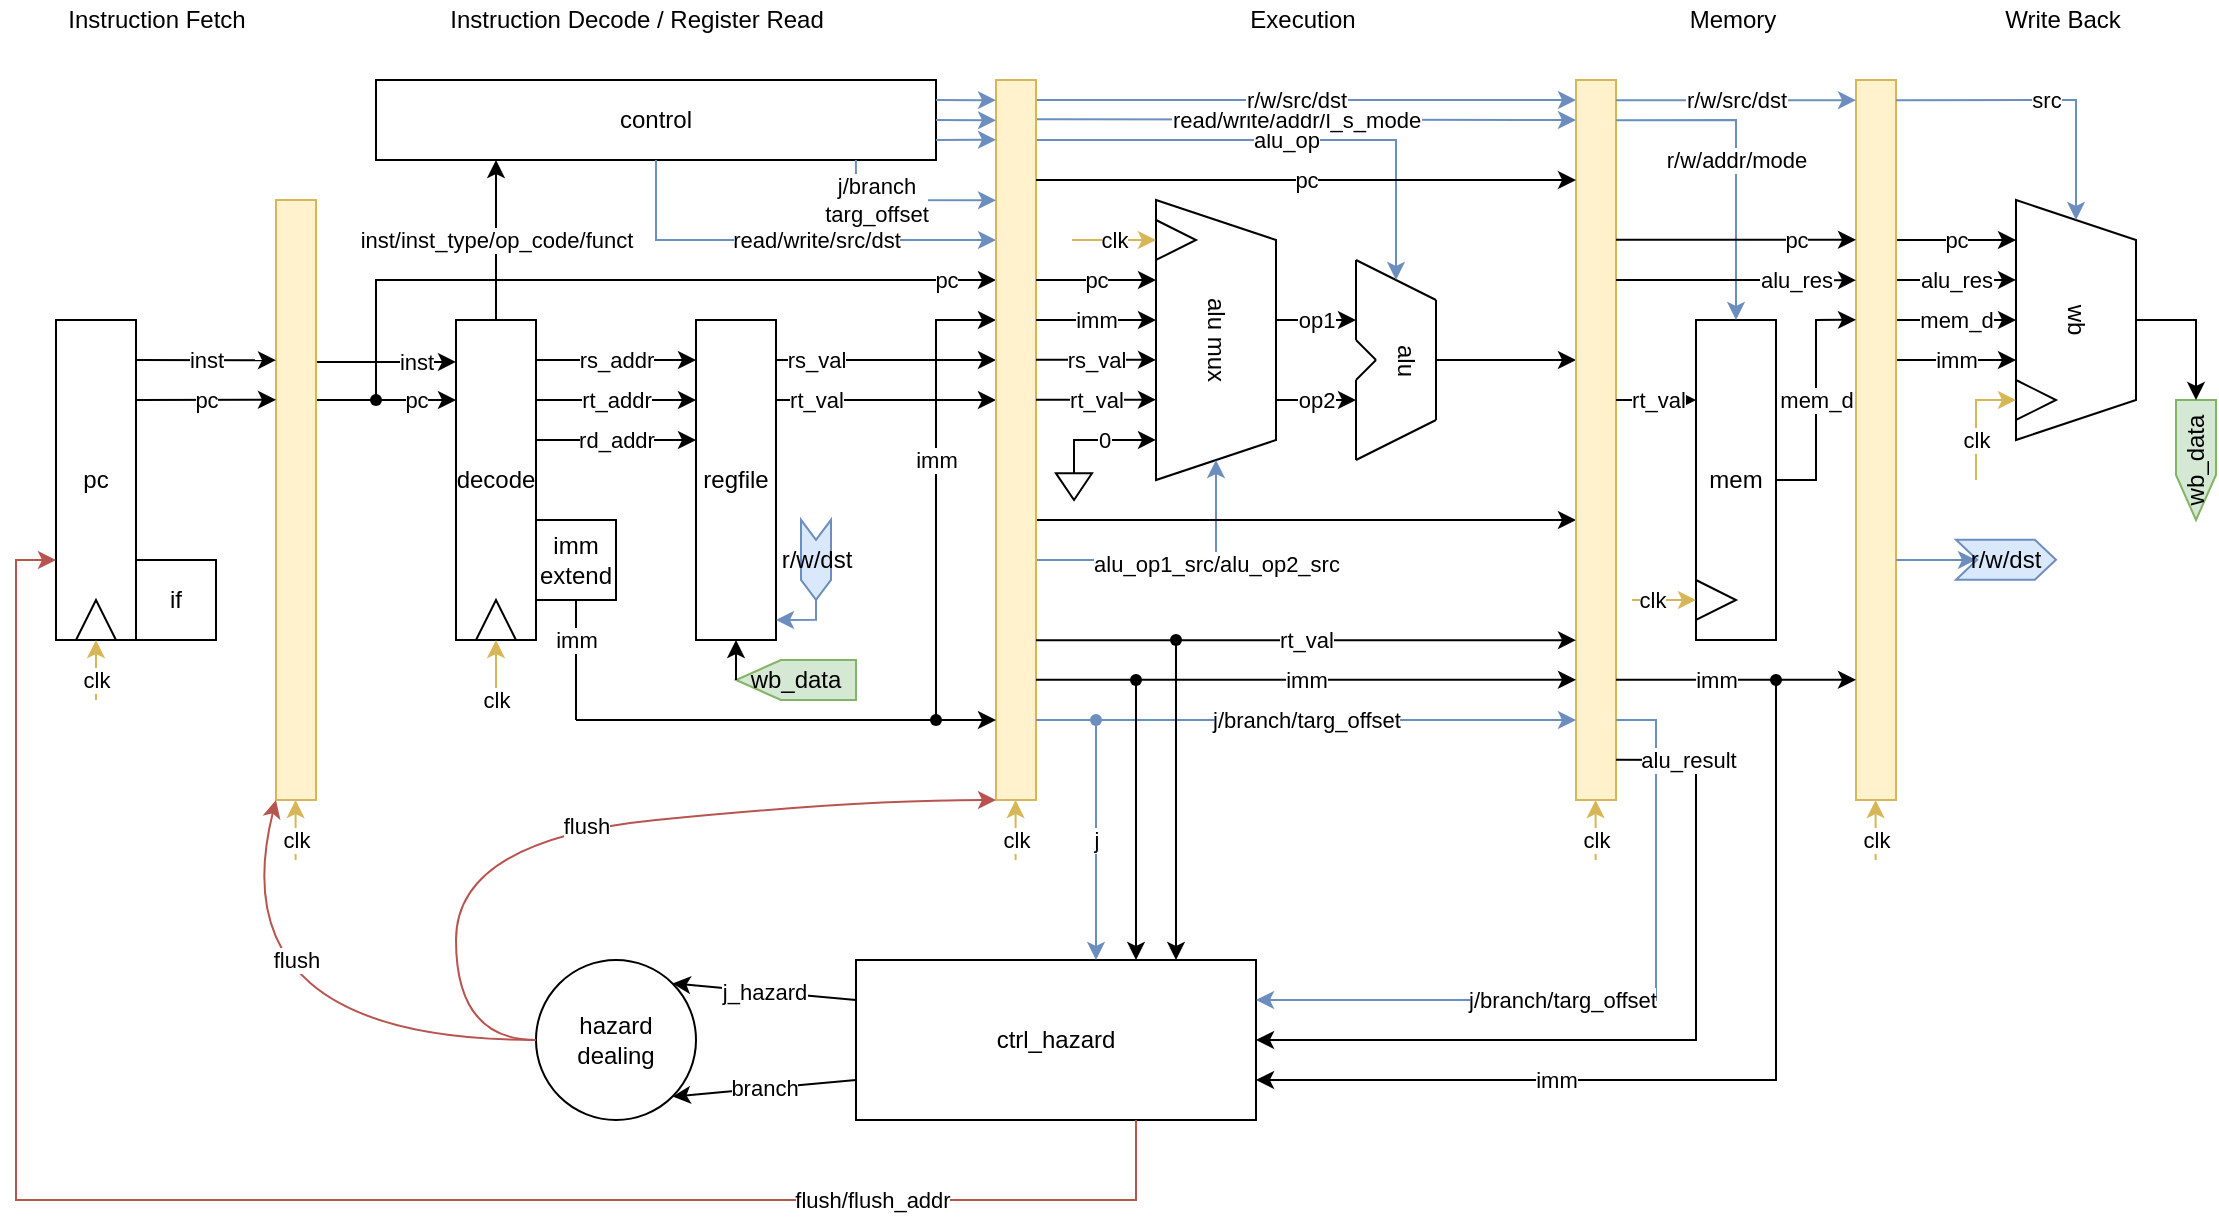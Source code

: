 <mxfile version="16.0.0" type="device"><diagram id="kXGXtVitnuVFbZN-tH9j" name="Page-1"><mxGraphModel dx="946" dy="587" grid="1" gridSize="10" guides="1" tooltips="1" connect="1" arrows="1" fold="1" page="1" pageScale="1" pageWidth="1169" pageHeight="827" math="0" shadow="0"><root><mxCell id="0"/><mxCell id="1" parent="0"/><mxCell id="jANy_Va856jDarxAY1Pt-2" value="pc" style="rounded=0;whiteSpace=wrap;html=1;" parent="1" vertex="1"><mxGeometry x="80" y="200" width="40" height="160" as="geometry"/></mxCell><mxCell id="jANy_Va856jDarxAY1Pt-5" value="Instruction Fetch" style="text;html=1;align=center;verticalAlign=middle;resizable=0;points=[];autosize=1;strokeColor=none;fillColor=none;" parent="1" vertex="1"><mxGeometry x="80" y="40" width="100" height="20" as="geometry"/></mxCell><mxCell id="jANy_Va856jDarxAY1Pt-7" value="if" style="whiteSpace=wrap;html=1;" parent="1" vertex="1"><mxGeometry x="120" y="320" width="40" height="40" as="geometry"/></mxCell><mxCell id="jANy_Va856jDarxAY1Pt-12" value="pc" style="endArrow=classic;html=1;rounded=0;entryX=0;entryY=0.25;entryDx=0;entryDy=0;" parent="1" target="jANy_Va856jDarxAY1Pt-22" edge="1"><mxGeometry x="0.429" width="50" height="50" relative="1" as="geometry"><mxPoint x="210" y="240" as="sourcePoint"/><mxPoint x="320" y="240" as="targetPoint"/><mxPoint as="offset"/></mxGeometry></mxCell><mxCell id="jANy_Va856jDarxAY1Pt-14" value="inst" style="endArrow=classic;html=1;rounded=0;entryX=0;entryY=0.131;entryDx=0;entryDy=0;entryPerimeter=0;" parent="1" target="jANy_Va856jDarxAY1Pt-22" edge="1"><mxGeometry x="0.429" width="50" height="50" relative="1" as="geometry"><mxPoint x="210" y="221" as="sourcePoint"/><mxPoint x="280" y="221" as="targetPoint"/><mxPoint as="offset"/></mxGeometry></mxCell><mxCell id="jANy_Va856jDarxAY1Pt-22" value="decode" style="rounded=0;whiteSpace=wrap;html=1;" parent="1" vertex="1"><mxGeometry x="280" y="200" width="40" height="160" as="geometry"/></mxCell><mxCell id="jANy_Va856jDarxAY1Pt-23" value="control" style="rounded=0;whiteSpace=wrap;html=1;" parent="1" vertex="1"><mxGeometry x="240" y="80" width="280" height="40" as="geometry"/></mxCell><mxCell id="jANy_Va856jDarxAY1Pt-26" value="inst/inst_type/op_code/funct" style="endArrow=classic;html=1;rounded=0;exitX=0.5;exitY=0;exitDx=0;exitDy=0;" parent="1" source="jANy_Va856jDarxAY1Pt-22" edge="1"><mxGeometry width="50" height="50" relative="1" as="geometry"><mxPoint x="340" y="200" as="sourcePoint"/><mxPoint x="300" y="120" as="targetPoint"/><mxPoint as="offset"/></mxGeometry></mxCell><mxCell id="jANy_Va856jDarxAY1Pt-28" value="Instruction Decode / Register Read" style="text;html=1;align=center;verticalAlign=middle;resizable=0;points=[];autosize=1;strokeColor=none;fillColor=none;" parent="1" vertex="1"><mxGeometry x="270" y="40" width="200" height="20" as="geometry"/></mxCell><mxCell id="jANy_Va856jDarxAY1Pt-29" value="regfile" style="whiteSpace=wrap;html=1;" parent="1" vertex="1"><mxGeometry x="400" y="200" width="40" height="160" as="geometry"/></mxCell><mxCell id="jANy_Va856jDarxAY1Pt-30" value="rt_addr" style="endArrow=classic;html=1;rounded=0;exitX=1;exitY=0.25;exitDx=0;exitDy=0;entryX=0;entryY=0.25;entryDx=0;entryDy=0;" parent="1" source="jANy_Va856jDarxAY1Pt-22" target="jANy_Va856jDarxAY1Pt-29" edge="1"><mxGeometry width="50" height="50" relative="1" as="geometry"><mxPoint x="280" y="340" as="sourcePoint"/><mxPoint x="330" y="290" as="targetPoint"/></mxGeometry></mxCell><mxCell id="jANy_Va856jDarxAY1Pt-31" value="rs_addr" style="endArrow=classic;html=1;rounded=0;" parent="1" edge="1"><mxGeometry width="50" height="50" relative="1" as="geometry"><mxPoint x="320" y="220" as="sourcePoint"/><mxPoint x="400" y="220" as="targetPoint"/></mxGeometry></mxCell><mxCell id="jANy_Va856jDarxAY1Pt-32" value="imm extend" style="whiteSpace=wrap;html=1;aspect=fixed;" parent="1" vertex="1"><mxGeometry x="320" y="300" width="40" height="40" as="geometry"/></mxCell><mxCell id="jANy_Va856jDarxAY1Pt-37" value="imm" style="endArrow=none;html=1;rounded=0;entryX=0.5;entryY=1;entryDx=0;entryDy=0;" parent="1" target="jANy_Va856jDarxAY1Pt-32" edge="1"><mxGeometry x="0.333" width="50" height="50" relative="1" as="geometry"><mxPoint x="340" y="400" as="sourcePoint"/><mxPoint x="280" y="340" as="targetPoint"/><mxPoint as="offset"/></mxGeometry></mxCell><mxCell id="jANy_Va856jDarxAY1Pt-41" value="rs_val" style="edgeStyle=elbowEdgeStyle;elbow=horizontal;endArrow=classic;html=1;rounded=0;" parent="1" edge="1"><mxGeometry x="-0.636" width="50" height="50" relative="1" as="geometry"><mxPoint x="440" y="220" as="sourcePoint"/><mxPoint x="550" y="220" as="targetPoint"/><mxPoint as="offset"/><Array as="points"/></mxGeometry></mxCell><mxCell id="jANy_Va856jDarxAY1Pt-42" value="rt_val" style="edgeStyle=elbowEdgeStyle;elbow=horizontal;endArrow=classic;html=1;rounded=0;" parent="1" edge="1"><mxGeometry x="-0.636" width="50" height="50" relative="1" as="geometry"><mxPoint x="440" y="240" as="sourcePoint"/><mxPoint x="550" y="240" as="targetPoint"/><mxPoint as="offset"/><Array as="points"/></mxGeometry></mxCell><mxCell id="Ykakdfic_UmWaNhS7Apf-2" value="Execution" style="text;html=1;align=center;verticalAlign=middle;resizable=0;points=[];autosize=1;strokeColor=none;fillColor=none;" parent="1" vertex="1"><mxGeometry x="668" y="40" width="70" height="20" as="geometry"/></mxCell><mxCell id="Ykakdfic_UmWaNhS7Apf-3" value="pc" style="edgeStyle=elbowEdgeStyle;elbow=vertical;endArrow=classic;html=1;rounded=0;" parent="1" edge="1"><mxGeometry x="0.864" width="50" height="50" relative="1" as="geometry"><mxPoint x="240" y="240" as="sourcePoint"/><mxPoint x="550" y="180" as="targetPoint"/><Array as="points"><mxPoint x="270" y="180"/></Array><mxPoint as="offset"/></mxGeometry></mxCell><mxCell id="Ykakdfic_UmWaNhS7Apf-10" value="alu mux" style="shape=trapezoid;perimeter=trapezoidPerimeter;whiteSpace=wrap;html=1;fixedSize=1;rotation=90;" parent="1" vertex="1"><mxGeometry x="590" y="180" width="140" height="60" as="geometry"/></mxCell><mxCell id="Ykakdfic_UmWaNhS7Apf-12" value="imm" style="edgeStyle=elbowEdgeStyle;elbow=horizontal;endArrow=classic;html=1;rounded=0;" parent="1" edge="1"><mxGeometry x="0.512" width="50" height="50" relative="1" as="geometry"><mxPoint x="340" y="400" as="sourcePoint"/><mxPoint x="550" y="200" as="targetPoint"/><Array as="points"><mxPoint x="520" y="210"/><mxPoint x="520" y="300"/><mxPoint x="550" y="200"/><mxPoint x="540" y="340"/></Array><mxPoint as="offset"/></mxGeometry></mxCell><mxCell id="Ykakdfic_UmWaNhS7Apf-13" value="alu_op1_src/alu_op2_src" style="edgeStyle=segmentEdgeStyle;endArrow=classic;html=1;rounded=0;fillColor=#dae8fc;strokeColor=#6c8ebf;entryX=1;entryY=0.5;entryDx=0;entryDy=0;" parent="1" target="Ykakdfic_UmWaNhS7Apf-10" edge="1"><mxGeometry x="0.275" y="-2" width="50" height="50" relative="1" as="geometry"><mxPoint x="570" y="320" as="sourcePoint"/><mxPoint x="658" y="290" as="targetPoint"/><Array as="points"><mxPoint x="660" y="320"/></Array><mxPoint as="offset"/></mxGeometry></mxCell><mxCell id="Ykakdfic_UmWaNhS7Apf-15" value="" style="pointerEvents=1;verticalLabelPosition=bottom;shadow=0;dashed=0;align=center;html=1;verticalAlign=top;shape=mxgraph.electrical.signal_sources.signal_ground;" parent="1" vertex="1"><mxGeometry x="580" y="270" width="18" height="20" as="geometry"/></mxCell><mxCell id="Ykakdfic_UmWaNhS7Apf-17" value="0" style="edgeStyle=segmentEdgeStyle;endArrow=classic;html=1;rounded=0;exitX=0.5;exitY=0;exitDx=0;exitDy=0;exitPerimeter=0;entryX=0.857;entryY=1;entryDx=0;entryDy=0;entryPerimeter=0;" parent="1" source="Ykakdfic_UmWaNhS7Apf-15" target="Ykakdfic_UmWaNhS7Apf-10" edge="1"><mxGeometry width="50" height="50" relative="1" as="geometry"><mxPoint x="568" y="320" as="sourcePoint"/><mxPoint x="620" y="260" as="targetPoint"/><Array as="points"><mxPoint x="589" y="260"/></Array></mxGeometry></mxCell><mxCell id="Ykakdfic_UmWaNhS7Apf-23" value="" style="endArrow=none;html=1;rounded=0;" parent="1" edge="1"><mxGeometry width="50" height="50" relative="1" as="geometry"><mxPoint x="730" y="210" as="sourcePoint"/><mxPoint x="740" y="220" as="targetPoint"/></mxGeometry></mxCell><mxCell id="Ykakdfic_UmWaNhS7Apf-24" value="" style="endArrow=none;html=1;rounded=0;" parent="1" edge="1"><mxGeometry width="50" height="50" relative="1" as="geometry"><mxPoint x="730" y="230" as="sourcePoint"/><mxPoint x="740" y="220" as="targetPoint"/></mxGeometry></mxCell><mxCell id="Ykakdfic_UmWaNhS7Apf-25" value="" style="endArrow=none;html=1;rounded=0;" parent="1" edge="1"><mxGeometry width="50" height="50" relative="1" as="geometry"><mxPoint x="730" y="210" as="sourcePoint"/><mxPoint x="730" y="170" as="targetPoint"/></mxGeometry></mxCell><mxCell id="Ykakdfic_UmWaNhS7Apf-26" value="" style="endArrow=none;html=1;rounded=0;" parent="1" edge="1"><mxGeometry width="50" height="50" relative="1" as="geometry"><mxPoint x="730" y="230" as="sourcePoint"/><mxPoint x="730" y="270" as="targetPoint"/></mxGeometry></mxCell><mxCell id="Ykakdfic_UmWaNhS7Apf-27" value="" style="endArrow=none;html=1;rounded=0;" parent="1" edge="1"><mxGeometry width="50" height="50" relative="1" as="geometry"><mxPoint x="730" y="270" as="sourcePoint"/><mxPoint x="770" y="250" as="targetPoint"/></mxGeometry></mxCell><mxCell id="Ykakdfic_UmWaNhS7Apf-28" value="" style="endArrow=none;html=1;rounded=0;" parent="1" edge="1"><mxGeometry width="50" height="50" relative="1" as="geometry"><mxPoint x="730" y="170" as="sourcePoint"/><mxPoint x="770" y="190" as="targetPoint"/></mxGeometry></mxCell><mxCell id="Ykakdfic_UmWaNhS7Apf-29" value="" style="endArrow=none;html=1;rounded=0;" parent="1" edge="1"><mxGeometry width="50" height="50" relative="1" as="geometry"><mxPoint x="770" y="250" as="sourcePoint"/><mxPoint x="770" y="190" as="targetPoint"/></mxGeometry></mxCell><mxCell id="Ykakdfic_UmWaNhS7Apf-30" value="alu" style="text;html=1;align=center;verticalAlign=middle;resizable=0;points=[];autosize=1;strokeColor=none;fillColor=none;rotation=90;" parent="1" vertex="1"><mxGeometry x="740" y="210" width="30" height="20" as="geometry"/></mxCell><mxCell id="Ykakdfic_UmWaNhS7Apf-31" value="op1" style="endArrow=classic;html=1;rounded=0;exitX=0.429;exitY=0;exitDx=0;exitDy=0;exitPerimeter=0;" parent="1" source="Ykakdfic_UmWaNhS7Apf-10" edge="1"><mxGeometry width="50" height="50" relative="1" as="geometry"><mxPoint x="700" y="200" as="sourcePoint"/><mxPoint x="730" y="200" as="targetPoint"/><mxPoint as="offset"/></mxGeometry></mxCell><mxCell id="Ykakdfic_UmWaNhS7Apf-32" value="op2" style="endArrow=classic;html=1;rounded=0;exitX=0.714;exitY=0;exitDx=0;exitDy=0;exitPerimeter=0;" parent="1" source="Ykakdfic_UmWaNhS7Apf-10" edge="1"><mxGeometry width="50" height="50" relative="1" as="geometry"><mxPoint x="700" y="240" as="sourcePoint"/><mxPoint x="730" y="240" as="targetPoint"/></mxGeometry></mxCell><mxCell id="Ykakdfic_UmWaNhS7Apf-34" value="alu_op" style="edgeStyle=segmentEdgeStyle;endArrow=classic;html=1;rounded=0;fillColor=#dae8fc;strokeColor=#6c8ebf;" parent="1" edge="1"><mxGeometry width="50" height="50" relative="1" as="geometry"><mxPoint x="570" y="110" as="sourcePoint"/><mxPoint x="750" y="180" as="targetPoint"/><Array as="points"><mxPoint x="750" y="110"/><mxPoint x="750" y="180"/></Array></mxGeometry></mxCell><mxCell id="Ykakdfic_UmWaNhS7Apf-40" value="read/write/src/dst" style="edgeStyle=elbowEdgeStyle;elbow=vertical;endArrow=classic;html=1;rounded=0;exitX=0.5;exitY=1;exitDx=0;exitDy=0;fillColor=#dae8fc;strokeColor=#6c8ebf;entryX=0;entryY=0.222;entryDx=0;entryDy=0;entryPerimeter=0;" parent="1" source="jANy_Va856jDarxAY1Pt-23" target="d6uWLYrjVG5FYan9raDE-4" edge="1"><mxGeometry x="0.142" width="50" height="50" relative="1" as="geometry"><mxPoint x="370" y="190" as="sourcePoint"/><mxPoint x="450" y="140" as="targetPoint"/><Array as="points"><mxPoint x="400" y="160"/><mxPoint x="380" y="140"/><mxPoint x="380" y="140"/><mxPoint x="390" y="140"/></Array><mxPoint as="offset"/></mxGeometry></mxCell><mxCell id="Ykakdfic_UmWaNhS7Apf-43" value="mem" style="whiteSpace=wrap;html=1;" parent="1" vertex="1"><mxGeometry x="900" y="200" width="40" height="160" as="geometry"/></mxCell><mxCell id="Ykakdfic_UmWaNhS7Apf-44" value="read/write/addr/l_s_mode" style="edgeStyle=segmentEdgeStyle;endArrow=classic;html=1;rounded=0;fillColor=#dae8fc;strokeColor=#6c8ebf;" parent="1" edge="1"><mxGeometry x="-0.037" width="50" height="50" relative="1" as="geometry"><mxPoint x="570" y="99.67" as="sourcePoint"/><mxPoint x="840" y="100" as="targetPoint"/><Array as="points"><mxPoint x="690" y="100"/><mxPoint x="690" y="100"/></Array><mxPoint as="offset"/></mxGeometry></mxCell><mxCell id="Ykakdfic_UmWaNhS7Apf-45" value="" style="edgeStyle=segmentEdgeStyle;endArrow=classic;html=1;rounded=0;" parent="1" edge="1"><mxGeometry width="50" height="50" relative="1" as="geometry"><mxPoint x="570" y="300" as="sourcePoint"/><mxPoint x="840" y="300" as="targetPoint"/><Array as="points"><mxPoint x="570" y="300"/><mxPoint x="570" y="300"/></Array></mxGeometry></mxCell><mxCell id="Ykakdfic_UmWaNhS7Apf-46" value="" style="endArrow=classic;html=1;rounded=0;" parent="1" edge="1"><mxGeometry width="50" height="50" relative="1" as="geometry"><mxPoint x="770" y="220" as="sourcePoint"/><mxPoint x="840" y="220" as="targetPoint"/></mxGeometry></mxCell><mxCell id="Ykakdfic_UmWaNhS7Apf-53" value="Memory" style="text;html=1;align=center;verticalAlign=middle;resizable=0;points=[];autosize=1;strokeColor=none;fillColor=none;" parent="1" vertex="1"><mxGeometry x="887.95" y="40" width="60" height="20" as="geometry"/></mxCell><mxCell id="Ykakdfic_UmWaNhS7Apf-55" value="rd_addr" style="endArrow=classic;html=1;rounded=0;exitX=1;exitY=0.25;exitDx=0;exitDy=0;entryX=0;entryY=0.25;entryDx=0;entryDy=0;" parent="1" edge="1"><mxGeometry width="50" height="50" relative="1" as="geometry"><mxPoint x="320" y="260" as="sourcePoint"/><mxPoint x="400" y="260" as="targetPoint"/></mxGeometry></mxCell><mxCell id="Ykakdfic_UmWaNhS7Apf-56" value="Write Back" style="text;html=1;align=center;verticalAlign=middle;resizable=0;points=[];autosize=1;strokeColor=none;fillColor=none;" parent="1" vertex="1"><mxGeometry x="1047.95" y="40" width="70" height="20" as="geometry"/></mxCell><mxCell id="Ykakdfic_UmWaNhS7Apf-58" value="wb" style="shape=trapezoid;perimeter=trapezoidPerimeter;whiteSpace=wrap;html=1;fixedSize=1;rotation=90;" parent="1" vertex="1"><mxGeometry x="1030" y="170" width="120" height="60" as="geometry"/></mxCell><mxCell id="Ykakdfic_UmWaNhS7Apf-64" value="pc" style="edgeStyle=segmentEdgeStyle;endArrow=classic;html=1;rounded=0;entryX=0.167;entryY=1;entryDx=0;entryDy=0;entryPerimeter=0;" parent="1" target="Ykakdfic_UmWaNhS7Apf-58" edge="1"><mxGeometry width="50" height="50" relative="1" as="geometry"><mxPoint x="1000" y="160" as="sourcePoint"/><mxPoint x="1000" y="170" as="targetPoint"/><Array as="points"><mxPoint x="1040" y="160"/><mxPoint x="1040" y="160"/></Array><mxPoint as="offset"/></mxGeometry></mxCell><mxCell id="Ykakdfic_UmWaNhS7Apf-83" value="r/w/src/dst" style="endArrow=classic;html=1;rounded=0;fillColor=#dae8fc;strokeColor=#6c8ebf;" parent="1" edge="1"><mxGeometry x="-0.037" width="50" height="50" relative="1" as="geometry"><mxPoint x="570" y="90" as="sourcePoint"/><mxPoint x="840" y="90" as="targetPoint"/><Array as="points"/><mxPoint as="offset"/></mxGeometry></mxCell><mxCell id="Ykakdfic_UmWaNhS7Apf-84" value="alu_res" style="endArrow=classic;html=1;rounded=0;entryX=0.333;entryY=1;entryDx=0;entryDy=0;entryPerimeter=0;" parent="1" target="Ykakdfic_UmWaNhS7Apf-58" edge="1"><mxGeometry width="50" height="50" relative="1" as="geometry"><mxPoint x="1000" y="180" as="sourcePoint"/><mxPoint x="948" y="190" as="targetPoint"/><Array as="points"/><mxPoint as="offset"/></mxGeometry></mxCell><mxCell id="Ykakdfic_UmWaNhS7Apf-85" value="mem_d" style="endArrow=classic;html=1;rounded=0;entryX=0.5;entryY=1;entryDx=0;entryDy=0;" parent="1" target="Ykakdfic_UmWaNhS7Apf-58" edge="1"><mxGeometry width="50" height="50" relative="1" as="geometry"><mxPoint x="1000" y="200" as="sourcePoint"/><mxPoint x="1057.95" y="220" as="targetPoint"/><Array as="points"/><mxPoint as="offset"/></mxGeometry></mxCell><mxCell id="Ykakdfic_UmWaNhS7Apf-86" value="imm" style="endArrow=classic;html=1;rounded=0;entryX=0.667;entryY=1;entryDx=0;entryDy=0;entryPerimeter=0;" parent="1" target="Ykakdfic_UmWaNhS7Apf-58" edge="1"><mxGeometry width="50" height="50" relative="1" as="geometry"><mxPoint x="1000" y="220" as="sourcePoint"/><mxPoint x="1020" y="260" as="targetPoint"/><Array as="points"/><mxPoint as="offset"/></mxGeometry></mxCell><mxCell id="Ykakdfic_UmWaNhS7Apf-87" value="wb_data" style="shape=offPageConnector;whiteSpace=wrap;html=1;rotation=0;horizontal=0;verticalAlign=middle;fillColor=#d5e8d4;strokeColor=#82b366;" parent="1" vertex="1"><mxGeometry x="1140" y="240" width="20" height="60" as="geometry"/></mxCell><mxCell id="Ykakdfic_UmWaNhS7Apf-88" value="" style="edgeStyle=segmentEdgeStyle;endArrow=classic;html=1;rounded=0;exitX=0.5;exitY=0;exitDx=0;exitDy=0;entryX=0.5;entryY=0;entryDx=0;entryDy=0;" parent="1" source="Ykakdfic_UmWaNhS7Apf-58" target="Ykakdfic_UmWaNhS7Apf-87" edge="1"><mxGeometry width="50" height="50" relative="1" as="geometry"><mxPoint x="1122.95" y="200" as="sourcePoint"/><mxPoint x="1170" y="220" as="targetPoint"/><Array as="points"><mxPoint x="1150" y="200"/></Array></mxGeometry></mxCell><mxCell id="Ykakdfic_UmWaNhS7Apf-89" value="wb_data" style="shape=offPageConnector;whiteSpace=wrap;html=1;rotation=90;fillColor=#d5e8d4;strokeColor=#82b366;horizontal=0;" parent="1" vertex="1"><mxGeometry x="440" y="350" width="20" height="60" as="geometry"/></mxCell><mxCell id="Ykakdfic_UmWaNhS7Apf-90" value="" style="endArrow=classic;html=1;rounded=0;exitX=0.5;exitY=1;exitDx=0;exitDy=0;entryX=0.5;entryY=1;entryDx=0;entryDy=0;" parent="1" source="Ykakdfic_UmWaNhS7Apf-89" target="jANy_Va856jDarxAY1Pt-29" edge="1"><mxGeometry width="50" height="50" relative="1" as="geometry"><mxPoint x="550" y="320" as="sourcePoint"/><mxPoint x="420" y="380" as="targetPoint"/></mxGeometry></mxCell><mxCell id="Ykakdfic_UmWaNhS7Apf-93" value="" style="shape=waypoint;sketch=0;fillStyle=solid;size=6;pointerEvents=1;points=[];fillColor=none;resizable=0;rotatable=0;perimeter=centerPerimeter;snapToPoint=1;connectable=0;allowArrows=0;recursiveResize=0;" parent="1" vertex="1"><mxGeometry x="500" y="380" width="40" height="40" as="geometry"/></mxCell><mxCell id="Ykakdfic_UmWaNhS7Apf-95" value="" style="shape=waypoint;sketch=0;fillStyle=solid;size=6;pointerEvents=1;points=[];fillColor=none;resizable=0;rotatable=0;perimeter=centerPerimeter;snapToPoint=1;connectable=0;allowArrows=0;recursiveResize=0;" parent="1" vertex="1"><mxGeometry x="220" y="220" width="40" height="40" as="geometry"/></mxCell><mxCell id="8yU01PT0Piwa1YBttkUz-11" value="" style="triangle;whiteSpace=wrap;html=1;rotation=-90;" parent="1" vertex="1"><mxGeometry x="90" y="340" width="20" height="20" as="geometry"/></mxCell><mxCell id="8yU01PT0Piwa1YBttkUz-12" value="" style="triangle;whiteSpace=wrap;html=1;rotation=-90;" parent="1" vertex="1"><mxGeometry x="290" y="340" width="20" height="20" as="geometry"/></mxCell><mxCell id="8yU01PT0Piwa1YBttkUz-14" value="" style="triangle;whiteSpace=wrap;html=1;rotation=0;" parent="1" vertex="1"><mxGeometry x="900" y="330" width="20" height="20" as="geometry"/></mxCell><mxCell id="8yU01PT0Piwa1YBttkUz-15" value="" style="triangle;whiteSpace=wrap;html=1;rotation=0;" parent="1" vertex="1"><mxGeometry x="630" y="150" width="20" height="20" as="geometry"/></mxCell><mxCell id="8yU01PT0Piwa1YBttkUz-16" value="clk" style="endArrow=classic;html=1;rounded=0;fillColor=#fff2cc;strokeColor=#d6b656;entryX=0;entryY=0.5;entryDx=0;entryDy=0;" parent="1" target="8yU01PT0Piwa1YBttkUz-11" edge="1"><mxGeometry x="-0.333" width="50" height="50" relative="1" as="geometry"><mxPoint x="100" y="390" as="sourcePoint"/><mxPoint x="450" y="490" as="targetPoint"/><mxPoint as="offset"/></mxGeometry></mxCell><mxCell id="8yU01PT0Piwa1YBttkUz-17" value="" style="triangle;whiteSpace=wrap;html=1;rotation=0;" parent="1" vertex="1"><mxGeometry x="1060" y="230" width="20" height="20" as="geometry"/></mxCell><mxCell id="8yU01PT0Piwa1YBttkUz-18" value="clk" style="endArrow=classic;html=1;rounded=0;fillColor=#fff2cc;strokeColor=#d6b656;entryX=0;entryY=0.5;entryDx=0;entryDy=0;" parent="1" target="8yU01PT0Piwa1YBttkUz-12" edge="1"><mxGeometry x="-1" width="50" height="50" relative="1" as="geometry"><mxPoint x="300" y="390" as="sourcePoint"/><mxPoint x="490" y="490" as="targetPoint"/><mxPoint as="offset"/></mxGeometry></mxCell><mxCell id="8yU01PT0Piwa1YBttkUz-21" value="clk" style="endArrow=classic;html=1;rounded=0;fillColor=#fff2cc;strokeColor=#d6b656;entryX=0;entryY=0.5;entryDx=0;entryDy=0;" parent="1" target="8yU01PT0Piwa1YBttkUz-15" edge="1"><mxGeometry width="50" height="50" relative="1" as="geometry"><mxPoint x="588" y="160" as="sourcePoint"/><mxPoint x="538" y="490" as="targetPoint"/><mxPoint as="offset"/></mxGeometry></mxCell><mxCell id="8yU01PT0Piwa1YBttkUz-22" value="clk" style="endArrow=classic;html=1;rounded=0;fillColor=#fff2cc;strokeColor=#d6b656;entryX=0;entryY=0.5;entryDx=0;entryDy=0;" parent="1" target="8yU01PT0Piwa1YBttkUz-14" edge="1"><mxGeometry x="-0.333" width="50" height="50" relative="1" as="geometry"><mxPoint x="867.95" y="340" as="sourcePoint"/><mxPoint x="587.95" y="490" as="targetPoint"/><mxPoint as="offset"/></mxGeometry></mxCell><mxCell id="8yU01PT0Piwa1YBttkUz-23" value="clk" style="endArrow=classic;html=1;rounded=0;fillColor=#fff2cc;strokeColor=#d6b656;entryX=0;entryY=0.5;entryDx=0;entryDy=0;" parent="1" target="8yU01PT0Piwa1YBttkUz-17" edge="1"><mxGeometry x="-0.333" width="50" height="50" relative="1" as="geometry"><mxPoint x="1040" y="280" as="sourcePoint"/><mxPoint x="627.95" y="490" as="targetPoint"/><Array as="points"><mxPoint x="1040" y="240"/></Array><mxPoint as="offset"/></mxGeometry></mxCell><mxCell id="d6uWLYrjVG5FYan9raDE-2" value="" style="rounded=0;whiteSpace=wrap;html=1;fillColor=#fff2cc;strokeColor=#d6b656;" parent="1" vertex="1"><mxGeometry x="190" y="140" width="20" height="300" as="geometry"/></mxCell><mxCell id="d6uWLYrjVG5FYan9raDE-4" value="" style="rounded=0;whiteSpace=wrap;html=1;fillColor=#fff2cc;strokeColor=#d6b656;" parent="1" vertex="1"><mxGeometry x="550" y="80" width="20" height="360" as="geometry"/></mxCell><mxCell id="d6uWLYrjVG5FYan9raDE-5" value="" style="endArrow=classic;html=1;rounded=0;endFill=1;" parent="1" edge="1"><mxGeometry width="50" height="50" relative="1" as="geometry"><mxPoint x="520" y="400" as="sourcePoint"/><mxPoint x="550" y="400" as="targetPoint"/></mxGeometry></mxCell><mxCell id="d6uWLYrjVG5FYan9raDE-6" value="" style="endArrow=classic;html=1;rounded=0;exitX=1;exitY=0.25;exitDx=0;exitDy=0;entryX=0;entryY=0.028;entryDx=0;entryDy=0;entryPerimeter=0;fillColor=#dae8fc;strokeColor=#6c8ebf;endFill=1;" parent="1" source="jANy_Va856jDarxAY1Pt-23" target="d6uWLYrjVG5FYan9raDE-4" edge="1"><mxGeometry width="50" height="50" relative="1" as="geometry"><mxPoint x="610" y="260" as="sourcePoint"/><mxPoint x="660" y="210" as="targetPoint"/></mxGeometry></mxCell><mxCell id="d6uWLYrjVG5FYan9raDE-7" value="" style="endArrow=classic;html=1;rounded=0;exitX=1;exitY=0.5;exitDx=0;exitDy=0;entryX=0;entryY=0.056;entryDx=0;entryDy=0;entryPerimeter=0;fillColor=#dae8fc;strokeColor=#6c8ebf;endFill=1;" parent="1" source="jANy_Va856jDarxAY1Pt-23" target="d6uWLYrjVG5FYan9raDE-4" edge="1"><mxGeometry width="50" height="50" relative="1" as="geometry"><mxPoint x="610" y="260" as="sourcePoint"/><mxPoint x="660" y="210" as="targetPoint"/></mxGeometry></mxCell><mxCell id="d6uWLYrjVG5FYan9raDE-8" value="" style="endArrow=classic;html=1;rounded=0;exitX=1;exitY=0.75;exitDx=0;exitDy=0;entryX=0;entryY=0.083;entryDx=0;entryDy=0;entryPerimeter=0;fillColor=#dae8fc;strokeColor=#6c8ebf;endFill=1;" parent="1" source="jANy_Va856jDarxAY1Pt-23" target="d6uWLYrjVG5FYan9raDE-4" edge="1"><mxGeometry width="50" height="50" relative="1" as="geometry"><mxPoint x="610" y="260" as="sourcePoint"/><mxPoint x="660" y="210" as="targetPoint"/></mxGeometry></mxCell><mxCell id="d6uWLYrjVG5FYan9raDE-10" value="inst" style="endArrow=classic;html=1;rounded=0;entryX=0;entryY=0.267;entryDx=0;entryDy=0;entryPerimeter=0;" parent="1" target="d6uWLYrjVG5FYan9raDE-2" edge="1"><mxGeometry width="50" height="50" relative="1" as="geometry"><mxPoint x="120" y="220" as="sourcePoint"/><mxPoint x="180" y="220" as="targetPoint"/></mxGeometry></mxCell><mxCell id="d6uWLYrjVG5FYan9raDE-11" value="pc" style="endArrow=classic;html=1;rounded=0;exitX=1;exitY=0.25;exitDx=0;exitDy=0;entryX=0;entryY=0.333;entryDx=0;entryDy=0;entryPerimeter=0;" parent="1" source="jANy_Va856jDarxAY1Pt-2" target="d6uWLYrjVG5FYan9raDE-2" edge="1"><mxGeometry width="50" height="50" relative="1" as="geometry"><mxPoint x="160" y="250" as="sourcePoint"/><mxPoint x="210" y="200" as="targetPoint"/></mxGeometry></mxCell><mxCell id="d6uWLYrjVG5FYan9raDE-12" value="" style="rounded=0;whiteSpace=wrap;html=1;fillColor=#fff2cc;strokeColor=#d6b656;" parent="1" vertex="1"><mxGeometry x="840" y="80" width="20" height="360" as="geometry"/></mxCell><mxCell id="d6uWLYrjVG5FYan9raDE-13" value="rt_val" style="endArrow=classic;html=1;rounded=0;exitX=1;exitY=0.444;exitDx=0;exitDy=0;exitPerimeter=0;entryX=0.713;entryY=1;entryDx=0;entryDy=0;entryPerimeter=0;" parent="1" source="d6uWLYrjVG5FYan9raDE-4" target="Ykakdfic_UmWaNhS7Apf-10" edge="1"><mxGeometry width="50" height="50" relative="1" as="geometry"><mxPoint x="620" y="270" as="sourcePoint"/><mxPoint x="620" y="240" as="targetPoint"/></mxGeometry></mxCell><mxCell id="d6uWLYrjVG5FYan9raDE-14" value="rs_val" style="endArrow=classic;html=1;rounded=0;exitX=1;exitY=0.444;exitDx=0;exitDy=0;exitPerimeter=0;entryX=0.571;entryY=1;entryDx=0;entryDy=0;entryPerimeter=0;" parent="1" target="Ykakdfic_UmWaNhS7Apf-10" edge="1"><mxGeometry width="50" height="50" relative="1" as="geometry"><mxPoint x="570" y="219.88" as="sourcePoint"/><mxPoint x="620" y="220" as="targetPoint"/></mxGeometry></mxCell><mxCell id="d6uWLYrjVG5FYan9raDE-15" value="imm" style="endArrow=classic;html=1;rounded=0;exitX=1;exitY=0.444;exitDx=0;exitDy=0;exitPerimeter=0;entryX=0.429;entryY=1;entryDx=0;entryDy=0;entryPerimeter=0;" parent="1" target="Ykakdfic_UmWaNhS7Apf-10" edge="1"><mxGeometry width="50" height="50" relative="1" as="geometry"><mxPoint x="570" y="200.02" as="sourcePoint"/><mxPoint x="620" y="200" as="targetPoint"/></mxGeometry></mxCell><mxCell id="d6uWLYrjVG5FYan9raDE-16" value="pc" style="endArrow=classic;html=1;rounded=0;exitX=1;exitY=0.444;exitDx=0;exitDy=0;exitPerimeter=0;entryX=0.286;entryY=1;entryDx=0;entryDy=0;entryPerimeter=0;" parent="1" target="Ykakdfic_UmWaNhS7Apf-10" edge="1"><mxGeometry width="50" height="50" relative="1" as="geometry"><mxPoint x="570" y="180.02" as="sourcePoint"/><mxPoint x="620" y="180" as="targetPoint"/></mxGeometry></mxCell><mxCell id="d6uWLYrjVG5FYan9raDE-17" value="rt_val" style="endArrow=classic;html=1;rounded=0;entryX=0;entryY=0.778;entryDx=0;entryDy=0;entryPerimeter=0;exitX=1;exitY=0.778;exitDx=0;exitDy=0;exitPerimeter=0;" parent="1" source="d6uWLYrjVG5FYan9raDE-4" target="d6uWLYrjVG5FYan9raDE-12" edge="1"><mxGeometry width="50" height="50" relative="1" as="geometry"><mxPoint x="600" y="370" as="sourcePoint"/><mxPoint x="830" y="370" as="targetPoint"/></mxGeometry></mxCell><mxCell id="d6uWLYrjVG5FYan9raDE-18" value="rt_val" style="endArrow=classic;html=1;rounded=0;entryX=0;entryY=0.25;entryDx=0;entryDy=0;" parent="1" target="Ykakdfic_UmWaNhS7Apf-43" edge="1"><mxGeometry x="0.054" width="50" height="50" relative="1" as="geometry"><mxPoint x="860" y="240" as="sourcePoint"/><mxPoint x="890" y="240" as="targetPoint"/><mxPoint as="offset"/></mxGeometry></mxCell><mxCell id="d6uWLYrjVG5FYan9raDE-19" value="r/w/addr/mode" style="endArrow=classic;html=1;rounded=0;entryX=0.5;entryY=0;entryDx=0;entryDy=0;exitX=1;exitY=0.056;exitDx=0;exitDy=0;exitPerimeter=0;fillColor=#dae8fc;strokeColor=#6c8ebf;" parent="1" source="d6uWLYrjVG5FYan9raDE-12" target="Ykakdfic_UmWaNhS7Apf-43" edge="1"><mxGeometry width="50" height="50" relative="1" as="geometry"><mxPoint x="880" y="100" as="sourcePoint"/><mxPoint x="860" y="150" as="targetPoint"/><Array as="points"><mxPoint x="920" y="100"/></Array></mxGeometry></mxCell><mxCell id="d6uWLYrjVG5FYan9raDE-20" value="imm" style="endArrow=classic;html=1;rounded=0;entryX=0;entryY=0.833;entryDx=0;entryDy=0;entryPerimeter=0;exitX=1;exitY=0.833;exitDx=0;exitDy=0;exitPerimeter=0;" parent="1" source="d6uWLYrjVG5FYan9raDE-4" target="d6uWLYrjVG5FYan9raDE-12" edge="1"><mxGeometry width="50" height="50" relative="1" as="geometry"><mxPoint x="580" y="380" as="sourcePoint"/><mxPoint x="810" y="340" as="targetPoint"/></mxGeometry></mxCell><mxCell id="d6uWLYrjVG5FYan9raDE-21" value="" style="rounded=0;whiteSpace=wrap;html=1;fillColor=#fff2cc;strokeColor=#d6b656;" parent="1" vertex="1"><mxGeometry x="980" y="80" width="20" height="360" as="geometry"/></mxCell><mxCell id="d6uWLYrjVG5FYan9raDE-22" value="r/w/src/dst" style="endArrow=classic;html=1;rounded=0;entryX=0;entryY=0.028;entryDx=0;entryDy=0;entryPerimeter=0;exitX=1;exitY=0.028;exitDx=0;exitDy=0;exitPerimeter=0;fillColor=#dae8fc;strokeColor=#6c8ebf;" parent="1" source="d6uWLYrjVG5FYan9raDE-12" target="d6uWLYrjVG5FYan9raDE-21" edge="1"><mxGeometry width="50" height="50" relative="1" as="geometry"><mxPoint x="870" y="90" as="sourcePoint"/><mxPoint x="960" y="90" as="targetPoint"/></mxGeometry></mxCell><mxCell id="d6uWLYrjVG5FYan9raDE-23" value="src" style="endArrow=classic;html=1;rounded=0;entryX=0;entryY=0.5;entryDx=0;entryDy=0;exitX=1;exitY=0.028;exitDx=0;exitDy=0;exitPerimeter=0;fillColor=#dae8fc;strokeColor=#6c8ebf;" parent="1" source="d6uWLYrjVG5FYan9raDE-21" target="Ykakdfic_UmWaNhS7Apf-58" edge="1"><mxGeometry width="50" height="50" relative="1" as="geometry"><mxPoint x="1010" y="90" as="sourcePoint"/><mxPoint x="880" y="300" as="targetPoint"/><Array as="points"><mxPoint x="1090" y="90"/></Array></mxGeometry></mxCell><mxCell id="d6uWLYrjVG5FYan9raDE-24" value="imm" style="endArrow=classic;html=1;rounded=0;entryX=0;entryY=0.833;entryDx=0;entryDy=0;entryPerimeter=0;exitX=1;exitY=0.833;exitDx=0;exitDy=0;exitPerimeter=0;" parent="1" source="d6uWLYrjVG5FYan9raDE-12" target="d6uWLYrjVG5FYan9raDE-21" edge="1"><mxGeometry x="-0.167" width="50" height="50" relative="1" as="geometry"><mxPoint x="870" y="380" as="sourcePoint"/><mxPoint x="960" y="320" as="targetPoint"/><mxPoint as="offset"/></mxGeometry></mxCell><mxCell id="d6uWLYrjVG5FYan9raDE-25" value="mem_d" style="endArrow=classic;html=1;rounded=0;exitX=1;exitY=0.5;exitDx=0;exitDy=0;entryX=0;entryY=0.333;entryDx=0;entryDy=0;entryPerimeter=0;" parent="1" source="Ykakdfic_UmWaNhS7Apf-43" target="d6uWLYrjVG5FYan9raDE-21" edge="1"><mxGeometry width="50" height="50" relative="1" as="geometry"><mxPoint x="910" y="290" as="sourcePoint"/><mxPoint x="970" y="180" as="targetPoint"/><Array as="points"><mxPoint x="960" y="280"/><mxPoint x="960" y="200"/></Array></mxGeometry></mxCell><mxCell id="d6uWLYrjVG5FYan9raDE-26" value="pc" style="endArrow=classic;html=1;rounded=0;exitX=1;exitY=0.139;exitDx=0;exitDy=0;exitPerimeter=0;entryX=0;entryY=0.139;entryDx=0;entryDy=0;entryPerimeter=0;" parent="1" source="d6uWLYrjVG5FYan9raDE-4" target="d6uWLYrjVG5FYan9raDE-12" edge="1"><mxGeometry width="50" height="50" relative="1" as="geometry"><mxPoint x="580" y="130" as="sourcePoint"/><mxPoint x="790" y="130" as="targetPoint"/></mxGeometry></mxCell><mxCell id="d6uWLYrjVG5FYan9raDE-27" value="pc" style="endArrow=classic;html=1;rounded=0;entryX=0;entryY=0.222;entryDx=0;entryDy=0;entryPerimeter=0;exitX=1;exitY=0.222;exitDx=0;exitDy=0;exitPerimeter=0;" parent="1" source="d6uWLYrjVG5FYan9raDE-12" target="d6uWLYrjVG5FYan9raDE-21" edge="1"><mxGeometry x="0.5" width="50" height="50" relative="1" as="geometry"><mxPoint x="880" y="160" as="sourcePoint"/><mxPoint x="840" y="240" as="targetPoint"/><mxPoint as="offset"/></mxGeometry></mxCell><mxCell id="d6uWLYrjVG5FYan9raDE-28" value="alu_res" style="endArrow=classic;html=1;rounded=0;entryX=0;entryY=0.278;entryDx=0;entryDy=0;entryPerimeter=0;" parent="1" target="d6uWLYrjVG5FYan9raDE-21" edge="1"><mxGeometry x="0.5" width="50" height="50" relative="1" as="geometry"><mxPoint x="860" y="180" as="sourcePoint"/><mxPoint x="840" y="240" as="targetPoint"/><mxPoint as="offset"/></mxGeometry></mxCell><mxCell id="d6uWLYrjVG5FYan9raDE-29" value="clk" style="endArrow=classic;html=1;rounded=0;fillColor=#fff2cc;strokeColor=#d6b656;entryX=0;entryY=0.5;entryDx=0;entryDy=0;" parent="1" edge="1"><mxGeometry x="-0.333" width="50" height="50" relative="1" as="geometry"><mxPoint x="199.8" y="470" as="sourcePoint"/><mxPoint x="199.8" y="440" as="targetPoint"/><mxPoint as="offset"/></mxGeometry></mxCell><mxCell id="d6uWLYrjVG5FYan9raDE-30" value="clk" style="endArrow=classic;html=1;rounded=0;fillColor=#fff2cc;strokeColor=#d6b656;entryX=0;entryY=0.5;entryDx=0;entryDy=0;" parent="1" edge="1"><mxGeometry x="-0.333" width="50" height="50" relative="1" as="geometry"><mxPoint x="559.8" y="470" as="sourcePoint"/><mxPoint x="559.8" y="440" as="targetPoint"/><mxPoint as="offset"/></mxGeometry></mxCell><mxCell id="d6uWLYrjVG5FYan9raDE-31" value="clk" style="endArrow=classic;html=1;rounded=0;fillColor=#fff2cc;strokeColor=#d6b656;entryX=0;entryY=0.5;entryDx=0;entryDy=0;" parent="1" edge="1"><mxGeometry x="-0.333" width="50" height="50" relative="1" as="geometry"><mxPoint x="849.8" y="470" as="sourcePoint"/><mxPoint x="849.8" y="440" as="targetPoint"/><mxPoint as="offset"/></mxGeometry></mxCell><mxCell id="d6uWLYrjVG5FYan9raDE-32" value="clk" style="endArrow=classic;html=1;rounded=0;fillColor=#fff2cc;strokeColor=#d6b656;entryX=0;entryY=0.5;entryDx=0;entryDy=0;" parent="1" edge="1"><mxGeometry x="-0.333" width="50" height="50" relative="1" as="geometry"><mxPoint x="989.8" y="470" as="sourcePoint"/><mxPoint x="989.8" y="440" as="targetPoint"/><mxPoint as="offset"/></mxGeometry></mxCell><mxCell id="cAWlGQxaQcV9XxgZT6eP-1" value="j/branch&lt;br&gt;targ_offset" style="endArrow=classic;html=1;rounded=0;exitX=0.857;exitY=1;exitDx=0;exitDy=0;exitPerimeter=0;entryX=0;entryY=0.167;entryDx=0;entryDy=0;entryPerimeter=0;fillColor=#dae8fc;strokeColor=#6c8ebf;" parent="1" source="jANy_Va856jDarxAY1Pt-23" target="d6uWLYrjVG5FYan9raDE-4" edge="1"><mxGeometry x="-0.333" width="50" height="50" relative="1" as="geometry"><mxPoint x="480" y="130" as="sourcePoint"/><mxPoint x="520" y="150" as="targetPoint"/><Array as="points"><mxPoint x="480" y="140"/></Array><mxPoint as="offset"/></mxGeometry></mxCell><mxCell id="cAWlGQxaQcV9XxgZT6eP-2" value="j/branch/targ_offset" style="endArrow=classic;html=1;rounded=0;entryX=0;entryY=0.889;entryDx=0;entryDy=0;entryPerimeter=0;exitX=1;exitY=0.889;exitDx=0;exitDy=0;exitPerimeter=0;fillColor=#dae8fc;strokeColor=#6c8ebf;" parent="1" source="d6uWLYrjVG5FYan9raDE-4" target="d6uWLYrjVG5FYan9raDE-12" edge="1"><mxGeometry width="50" height="50" relative="1" as="geometry"><mxPoint x="580" y="400" as="sourcePoint"/><mxPoint x="820" y="400" as="targetPoint"/></mxGeometry></mxCell><mxCell id="cAWlGQxaQcV9XxgZT6eP-3" value="ctrl_hazard" style="rounded=0;whiteSpace=wrap;html=1;" parent="1" vertex="1"><mxGeometry x="480" y="520" width="200" height="80" as="geometry"/></mxCell><mxCell id="cAWlGQxaQcV9XxgZT6eP-4" value="j" style="endArrow=classic;html=1;rounded=0;entryX=0.6;entryY=0;entryDx=0;entryDy=0;fillColor=#dae8fc;strokeColor=#6c8ebf;entryPerimeter=0;" parent="1" target="cAWlGQxaQcV9XxgZT6eP-3" edge="1"><mxGeometry width="50" height="50" relative="1" as="geometry"><mxPoint x="600" y="400" as="sourcePoint"/><mxPoint x="600" y="500" as="targetPoint"/></mxGeometry></mxCell><mxCell id="cAWlGQxaQcV9XxgZT6eP-5" value="" style="shape=waypoint;sketch=0;fillStyle=solid;size=6;pointerEvents=1;points=[];fillColor=#dae8fc;resizable=0;rotatable=0;perimeter=centerPerimeter;snapToPoint=1;connectable=0;allowArrows=0;recursiveResize=0;strokeColor=#6c8ebf;" parent="1" vertex="1"><mxGeometry x="580" y="380" width="40" height="40" as="geometry"/></mxCell><mxCell id="cAWlGQxaQcV9XxgZT6eP-6" value="j/branch/targ_offset" style="endArrow=classic;html=1;rounded=0;entryX=1;entryY=0.25;entryDx=0;entryDy=0;exitX=1;exitY=0.889;exitDx=0;exitDy=0;exitPerimeter=0;fillColor=#dae8fc;strokeColor=#6c8ebf;" parent="1" source="d6uWLYrjVG5FYan9raDE-12" target="cAWlGQxaQcV9XxgZT6eP-3" edge="1"><mxGeometry x="0.15" width="50" height="50" relative="1" as="geometry"><mxPoint x="870" y="400" as="sourcePoint"/><mxPoint x="740" y="400" as="targetPoint"/><Array as="points"><mxPoint x="880" y="400"/><mxPoint x="880" y="540"/></Array><mxPoint as="offset"/></mxGeometry></mxCell><mxCell id="cAWlGQxaQcV9XxgZT6eP-9" value="alu_result" style="endArrow=classic;html=1;rounded=0;entryX=1;entryY=0.5;entryDx=0;entryDy=0;exitX=1;exitY=0.944;exitDx=0;exitDy=0;exitPerimeter=0;" parent="1" source="d6uWLYrjVG5FYan9raDE-12" target="cAWlGQxaQcV9XxgZT6eP-3" edge="1"><mxGeometry x="-0.818" width="50" height="50" relative="1" as="geometry"><mxPoint x="870" y="420" as="sourcePoint"/><mxPoint x="750" y="430" as="targetPoint"/><Array as="points"><mxPoint x="900" y="420"/><mxPoint x="900" y="560"/></Array><mxPoint as="offset"/></mxGeometry></mxCell><mxCell id="cAWlGQxaQcV9XxgZT6eP-10" value="" style="endArrow=classic;html=1;rounded=0;entryX=0.7;entryY=0;entryDx=0;entryDy=0;entryPerimeter=0;" parent="1" target="cAWlGQxaQcV9XxgZT6eP-3" edge="1"><mxGeometry width="50" height="50" relative="1" as="geometry"><mxPoint x="620" y="380" as="sourcePoint"/><mxPoint x="640" y="400" as="targetPoint"/></mxGeometry></mxCell><mxCell id="cAWlGQxaQcV9XxgZT6eP-11" value="" style="endArrow=classic;html=1;rounded=0;entryX=0.8;entryY=0;entryDx=0;entryDy=0;entryPerimeter=0;" parent="1" target="cAWlGQxaQcV9XxgZT6eP-3" edge="1"><mxGeometry width="50" height="50" relative="1" as="geometry"><mxPoint x="640" y="360" as="sourcePoint"/><mxPoint x="640" y="500" as="targetPoint"/></mxGeometry></mxCell><mxCell id="cAWlGQxaQcV9XxgZT6eP-12" value="" style="shape=waypoint;sketch=0;fillStyle=solid;size=6;pointerEvents=1;points=[];fillColor=none;resizable=0;rotatable=0;perimeter=centerPerimeter;snapToPoint=1;connectable=0;allowArrows=0;recursiveResize=0;" parent="1" vertex="1"><mxGeometry x="620" y="340" width="40" height="40" as="geometry"/></mxCell><mxCell id="cAWlGQxaQcV9XxgZT6eP-13" value="" style="shape=waypoint;sketch=0;fillStyle=solid;size=6;pointerEvents=1;points=[];fillColor=none;resizable=0;rotatable=0;perimeter=centerPerimeter;snapToPoint=1;connectable=0;allowArrows=0;recursiveResize=0;" parent="1" vertex="1"><mxGeometry x="600" y="360" width="40" height="40" as="geometry"/></mxCell><mxCell id="cAWlGQxaQcV9XxgZT6eP-14" value="imm" style="endArrow=classic;html=1;rounded=0;entryX=1;entryY=0.75;entryDx=0;entryDy=0;" parent="1" target="cAWlGQxaQcV9XxgZT6eP-3" edge="1"><mxGeometry x="0.348" width="50" height="50" relative="1" as="geometry"><mxPoint x="940" y="380" as="sourcePoint"/><mxPoint x="810" y="440" as="targetPoint"/><Array as="points"><mxPoint x="940" y="580"/></Array><mxPoint as="offset"/></mxGeometry></mxCell><mxCell id="cAWlGQxaQcV9XxgZT6eP-15" value="" style="shape=waypoint;sketch=0;fillStyle=solid;size=6;pointerEvents=1;points=[];fillColor=none;resizable=0;rotatable=0;perimeter=centerPerimeter;snapToPoint=1;connectable=0;allowArrows=0;recursiveResize=0;" parent="1" vertex="1"><mxGeometry x="920" y="360" width="40" height="40" as="geometry"/></mxCell><mxCell id="cAWlGQxaQcV9XxgZT6eP-16" value="flush/flush_addr" style="endArrow=classic;html=1;rounded=0;entryX=0;entryY=0.75;entryDx=0;entryDy=0;fillColor=#f8cecc;strokeColor=#b85450;" parent="1" target="jANy_Va856jDarxAY1Pt-2" edge="1"><mxGeometry x="-0.634" width="50" height="50" relative="1" as="geometry"><mxPoint x="620" y="600" as="sourcePoint"/><mxPoint x="50" y="580" as="targetPoint"/><Array as="points"><mxPoint x="620" y="640"/><mxPoint x="60" y="640"/><mxPoint x="60" y="320"/></Array><mxPoint as="offset"/></mxGeometry></mxCell><mxCell id="cAWlGQxaQcV9XxgZT6eP-17" value="hazard dealing" style="ellipse;whiteSpace=wrap;html=1;aspect=fixed;" parent="1" vertex="1"><mxGeometry x="320" y="520" width="80" height="80" as="geometry"/></mxCell><mxCell id="cAWlGQxaQcV9XxgZT6eP-18" value="j_hazard" style="endArrow=classic;html=1;rounded=0;exitX=0;exitY=0.25;exitDx=0;exitDy=0;entryX=1;entryY=0;entryDx=0;entryDy=0;" parent="1" source="cAWlGQxaQcV9XxgZT6eP-3" target="cAWlGQxaQcV9XxgZT6eP-17" edge="1"><mxGeometry width="50" height="50" relative="1" as="geometry"><mxPoint x="400" y="540" as="sourcePoint"/><mxPoint x="420" y="530" as="targetPoint"/></mxGeometry></mxCell><mxCell id="cAWlGQxaQcV9XxgZT6eP-19" value="branch" style="endArrow=classic;html=1;rounded=0;exitX=0;exitY=0.75;exitDx=0;exitDy=0;entryX=1;entryY=1;entryDx=0;entryDy=0;" parent="1" source="cAWlGQxaQcV9XxgZT6eP-3" target="cAWlGQxaQcV9XxgZT6eP-17" edge="1"><mxGeometry width="50" height="50" relative="1" as="geometry"><mxPoint x="400" y="540" as="sourcePoint"/><mxPoint x="410" y="590" as="targetPoint"/></mxGeometry></mxCell><mxCell id="cAWlGQxaQcV9XxgZT6eP-20" value="flush" style="curved=1;endArrow=classic;html=1;rounded=0;exitX=0;exitY=0.5;exitDx=0;exitDy=0;entryX=0;entryY=1;entryDx=0;entryDy=0;fillColor=#f8cecc;strokeColor=#b85450;" parent="1" source="cAWlGQxaQcV9XxgZT6eP-17" target="d6uWLYrjVG5FYan9raDE-2" edge="1"><mxGeometry x="0.47" y="-29" width="50" height="50" relative="1" as="geometry"><mxPoint x="250" y="510" as="sourcePoint"/><mxPoint x="160" y="420" as="targetPoint"/><Array as="points"><mxPoint x="160" y="560"/></Array><mxPoint as="offset"/></mxGeometry></mxCell><mxCell id="cAWlGQxaQcV9XxgZT6eP-22" value="flush" style="curved=1;endArrow=classic;html=1;rounded=0;entryX=0;entryY=1;entryDx=0;entryDy=0;fillColor=#f8cecc;strokeColor=#b85450;" parent="1" target="d6uWLYrjVG5FYan9raDE-4" edge="1"><mxGeometry width="50" height="50" relative="1" as="geometry"><mxPoint x="320" y="560" as="sourcePoint"/><mxPoint x="340" y="460" as="targetPoint"/><Array as="points"><mxPoint x="280" y="560"/><mxPoint x="280" y="460"/><mxPoint x="480" y="440"/></Array></mxGeometry></mxCell><mxCell id="ouRkduBeM1jNqbubE1Zt-1" value="r/w/dst" style="shape=step;perimeter=stepPerimeter;whiteSpace=wrap;html=1;fixedSize=1;size=10;rotation=90;horizontal=0;fillColor=#dae8fc;strokeColor=#6c8ebf;snapToPoint=1;" parent="1" vertex="1"><mxGeometry x="440" y="312.42" width="40" height="15" as="geometry"/></mxCell><mxCell id="ouRkduBeM1jNqbubE1Zt-2" value="" style="endArrow=classic;html=1;rounded=0;exitX=1;exitY=0.5;exitDx=0;exitDy=0;entryX=1;entryY=0.938;entryDx=0;entryDy=0;entryPerimeter=0;fillColor=#dae8fc;strokeColor=#6c8ebf;" parent="1" source="ouRkduBeM1jNqbubE1Zt-1" edge="1"><mxGeometry width="50" height="50" relative="1" as="geometry"><mxPoint x="510" y="289.92" as="sourcePoint"/><mxPoint x="440" y="350.0" as="targetPoint"/><Array as="points"><mxPoint x="460" y="349.92"/></Array></mxGeometry></mxCell><mxCell id="tipmnkASgPJmbGHilOrF-1" value="" style="endArrow=classic;html=1;rounded=0;exitX=1;exitY=0.667;exitDx=0;exitDy=0;exitPerimeter=0;fillColor=#dae8fc;strokeColor=#6c8ebf;" edge="1" parent="1"><mxGeometry width="50" height="50" relative="1" as="geometry"><mxPoint x="1000" y="320.04" as="sourcePoint"/><mxPoint x="1040" y="319.92" as="targetPoint"/></mxGeometry></mxCell><mxCell id="tipmnkASgPJmbGHilOrF-2" value="r/w/dst" style="shape=step;perimeter=stepPerimeter;whiteSpace=wrap;html=1;fixedSize=1;size=10.58;fillColor=#dae8fc;strokeColor=#6c8ebf;" vertex="1" parent="1"><mxGeometry x="1030" y="309.92" width="50" height="20" as="geometry"/></mxCell></root></mxGraphModel></diagram></mxfile>